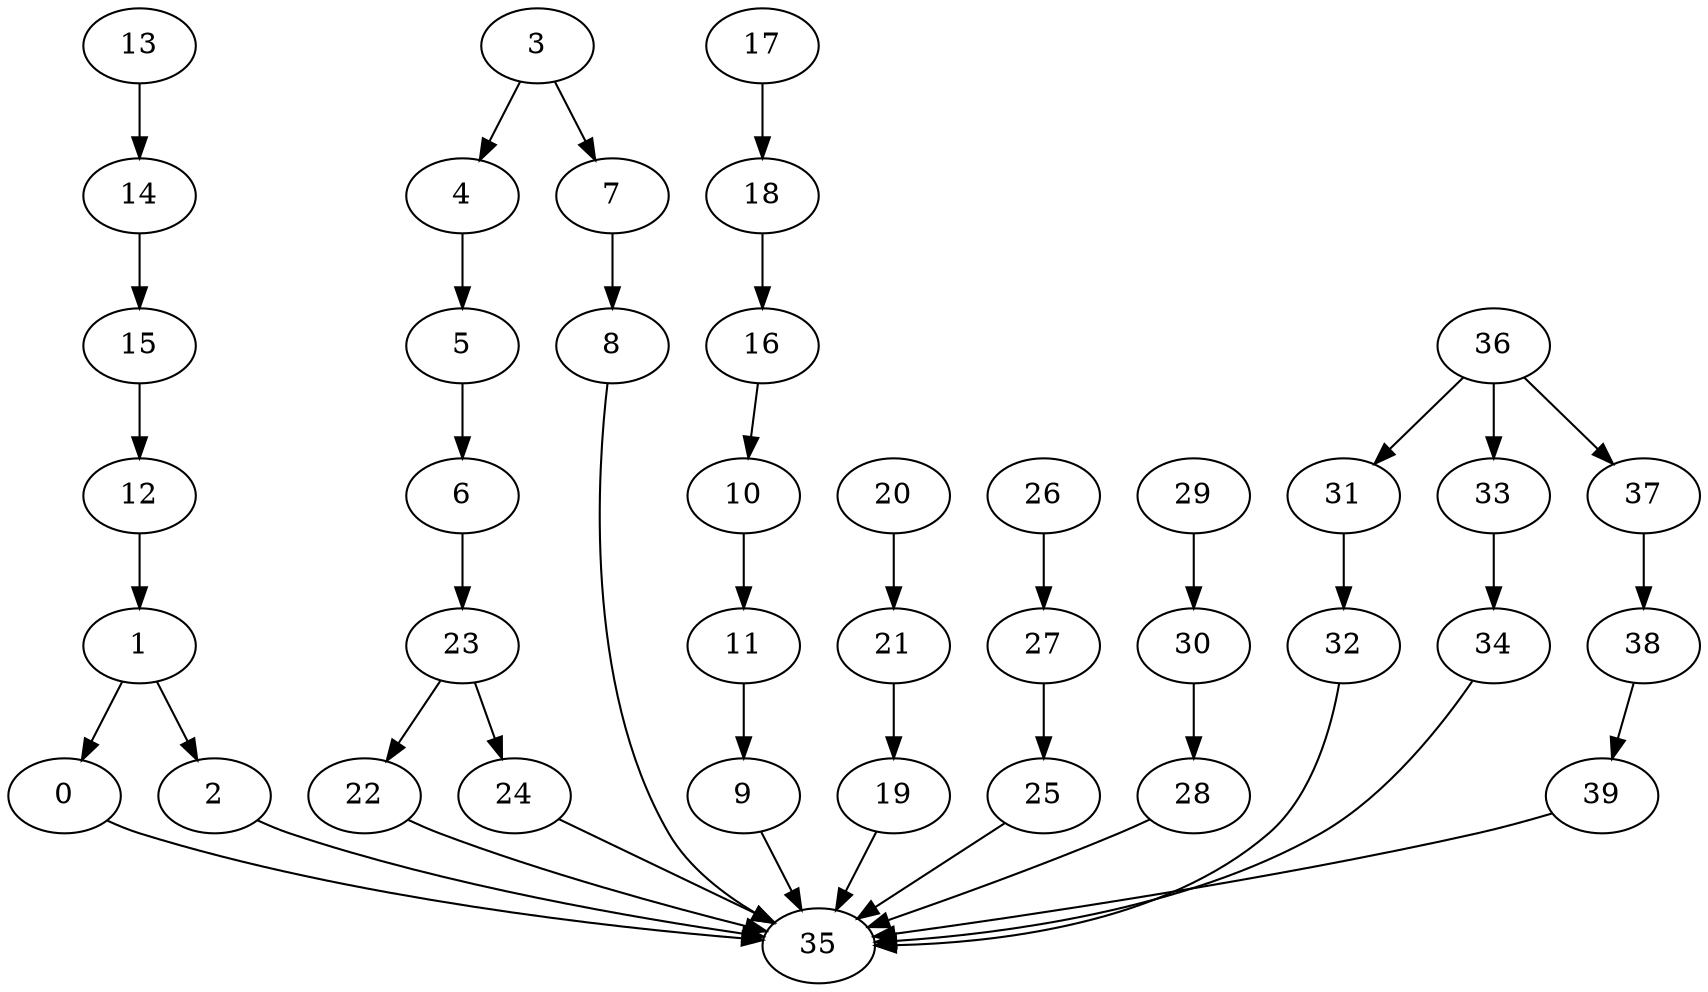 strict digraph  {
0 [exec=147];
1 [exec=105];
2 [exec=158];
3 [exec=191];
4 [exec=109];
5 [exec=138];
6 [exec=109];
7 [exec=106];
8 [exec=167];
9 [exec=80];
10 [exec=135];
11 [exec=178];
12 [exec=156];
13 [exec=94];
14 [exec=143];
15 [exec=190];
16 [exec=144];
17 [exec=175];
18 [exec=57];
19 [exec=188];
20 [exec=190];
21 [exec=109];
22 [exec=190];
23 [exec=199];
24 [exec=96];
25 [exec=53];
26 [exec=121];
27 [exec=113];
28 [exec=115];
29 [exec=185];
30 [exec=93];
31 [exec=132];
32 [exec=177];
33 [exec=171];
34 [exec=79];
35 [exec=56];
36 [exec=129];
37 [exec=148];
38 [exec=137];
39 [exec=157];
0 -> 35  [comm=10];
1 -> 2  [comm=18];
1 -> 0  [comm=13];
2 -> 35  [comm=9];
3 -> 4  [comm=5];
3 -> 7  [comm=6];
4 -> 5  [comm=11];
5 -> 6  [comm=19];
6 -> 23  [comm=10];
7 -> 8  [comm=6];
8 -> 35  [comm=17];
9 -> 35  [comm=11];
10 -> 11  [comm=16];
11 -> 9  [comm=8];
12 -> 1  [comm=11];
13 -> 14  [comm=18];
14 -> 15  [comm=11];
15 -> 12  [comm=20];
16 -> 10  [comm=8];
17 -> 18  [comm=17];
18 -> 16  [comm=14];
19 -> 35  [comm=20];
20 -> 21  [comm=5];
21 -> 19  [comm=15];
22 -> 35  [comm=17];
23 -> 24  [comm=14];
23 -> 22  [comm=5];
24 -> 35  [comm=10];
25 -> 35  [comm=11];
26 -> 27  [comm=15];
27 -> 25  [comm=9];
28 -> 35  [comm=15];
29 -> 30  [comm=18];
30 -> 28  [comm=11];
31 -> 32  [comm=13];
32 -> 35  [comm=8];
33 -> 34  [comm=17];
34 -> 35  [comm=16];
36 -> 37  [comm=20];
36 -> 31  [comm=12];
36 -> 33  [comm=7];
37 -> 38  [comm=6];
38 -> 39  [comm=7];
39 -> 35  [comm=9];
}
